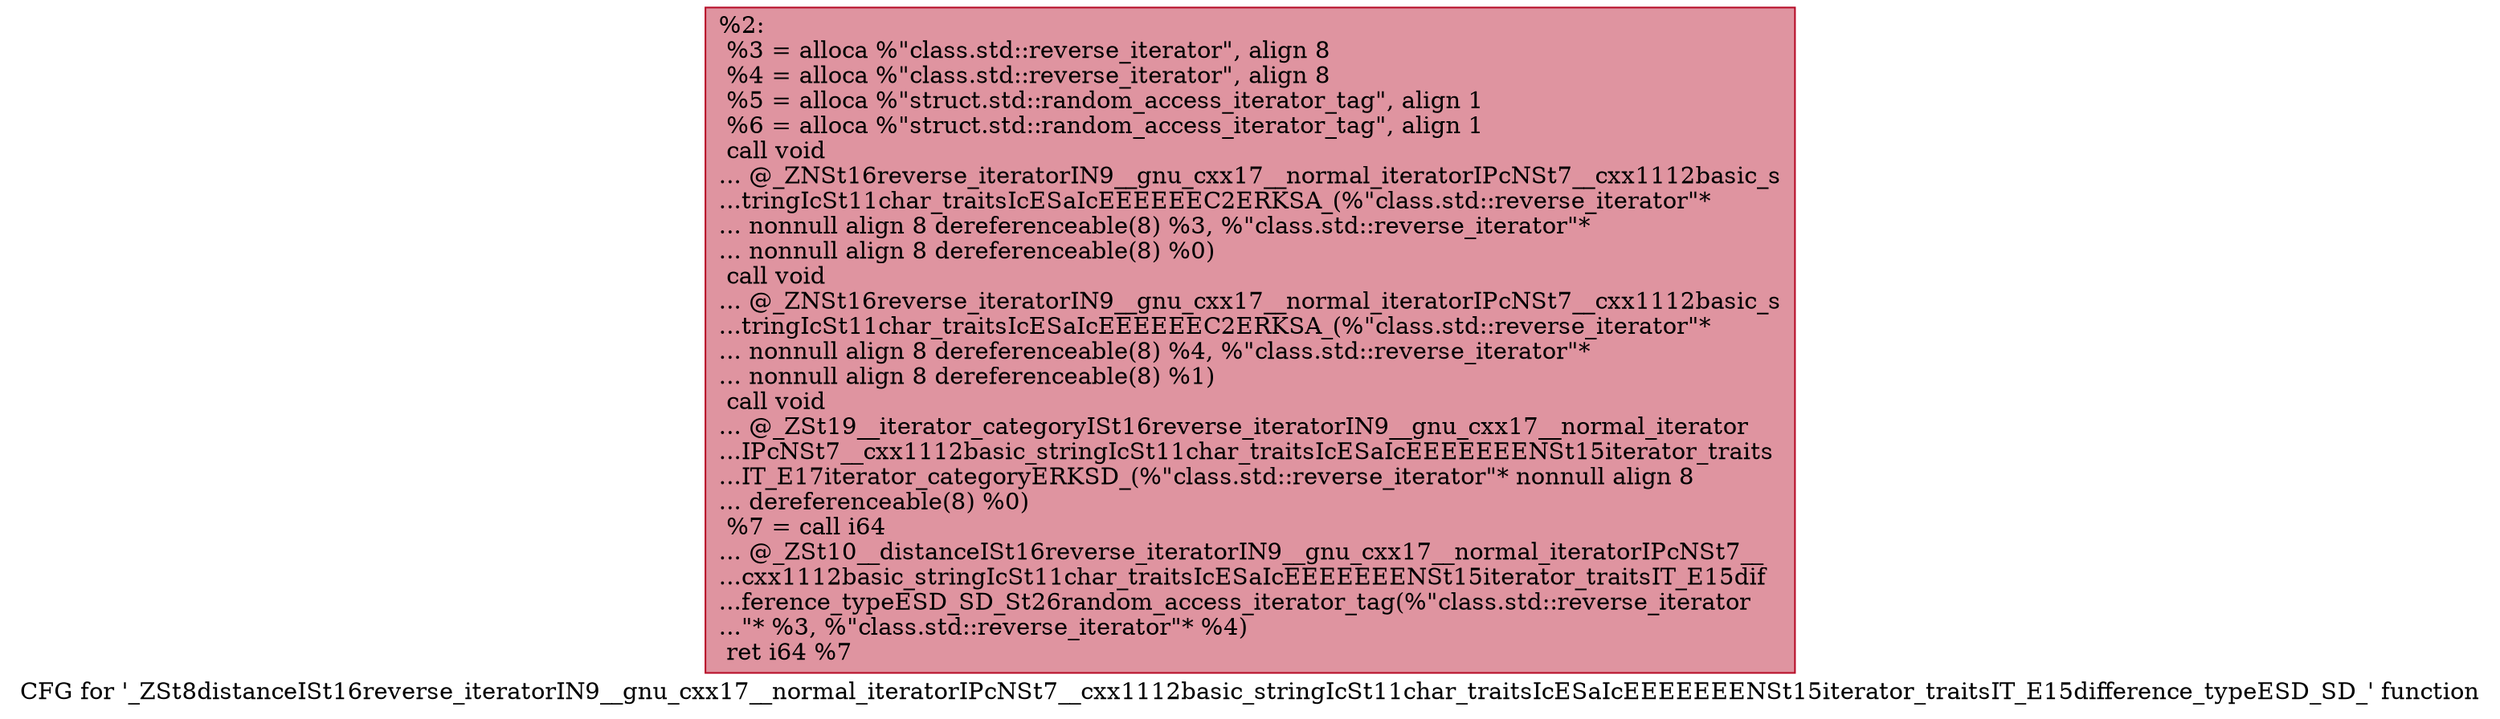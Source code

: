 digraph "CFG for '_ZSt8distanceISt16reverse_iteratorIN9__gnu_cxx17__normal_iteratorIPcNSt7__cxx1112basic_stringIcSt11char_traitsIcESaIcEEEEEEENSt15iterator_traitsIT_E15difference_typeESD_SD_' function" {
	label="CFG for '_ZSt8distanceISt16reverse_iteratorIN9__gnu_cxx17__normal_iteratorIPcNSt7__cxx1112basic_stringIcSt11char_traitsIcESaIcEEEEEEENSt15iterator_traitsIT_E15difference_typeESD_SD_' function";

	Node0x56518ef99920 [shape=record,color="#b70d28ff", style=filled, fillcolor="#b70d2870",label="{%2:\l  %3 = alloca %\"class.std::reverse_iterator\", align 8\l  %4 = alloca %\"class.std::reverse_iterator\", align 8\l  %5 = alloca %\"struct.std::random_access_iterator_tag\", align 1\l  %6 = alloca %\"struct.std::random_access_iterator_tag\", align 1\l  call void\l... @_ZNSt16reverse_iteratorIN9__gnu_cxx17__normal_iteratorIPcNSt7__cxx1112basic_s\l...tringIcSt11char_traitsIcESaIcEEEEEEC2ERKSA_(%\"class.std::reverse_iterator\"*\l... nonnull align 8 dereferenceable(8) %3, %\"class.std::reverse_iterator\"*\l... nonnull align 8 dereferenceable(8) %0)\l  call void\l... @_ZNSt16reverse_iteratorIN9__gnu_cxx17__normal_iteratorIPcNSt7__cxx1112basic_s\l...tringIcSt11char_traitsIcESaIcEEEEEEC2ERKSA_(%\"class.std::reverse_iterator\"*\l... nonnull align 8 dereferenceable(8) %4, %\"class.std::reverse_iterator\"*\l... nonnull align 8 dereferenceable(8) %1)\l  call void\l... @_ZSt19__iterator_categoryISt16reverse_iteratorIN9__gnu_cxx17__normal_iterator\l...IPcNSt7__cxx1112basic_stringIcSt11char_traitsIcESaIcEEEEEEENSt15iterator_traits\l...IT_E17iterator_categoryERKSD_(%\"class.std::reverse_iterator\"* nonnull align 8\l... dereferenceable(8) %0)\l  %7 = call i64\l... @_ZSt10__distanceISt16reverse_iteratorIN9__gnu_cxx17__normal_iteratorIPcNSt7__\l...cxx1112basic_stringIcSt11char_traitsIcESaIcEEEEEEENSt15iterator_traitsIT_E15dif\l...ference_typeESD_SD_St26random_access_iterator_tag(%\"class.std::reverse_iterator\l...\"* %3, %\"class.std::reverse_iterator\"* %4)\l  ret i64 %7\l}"];
}
